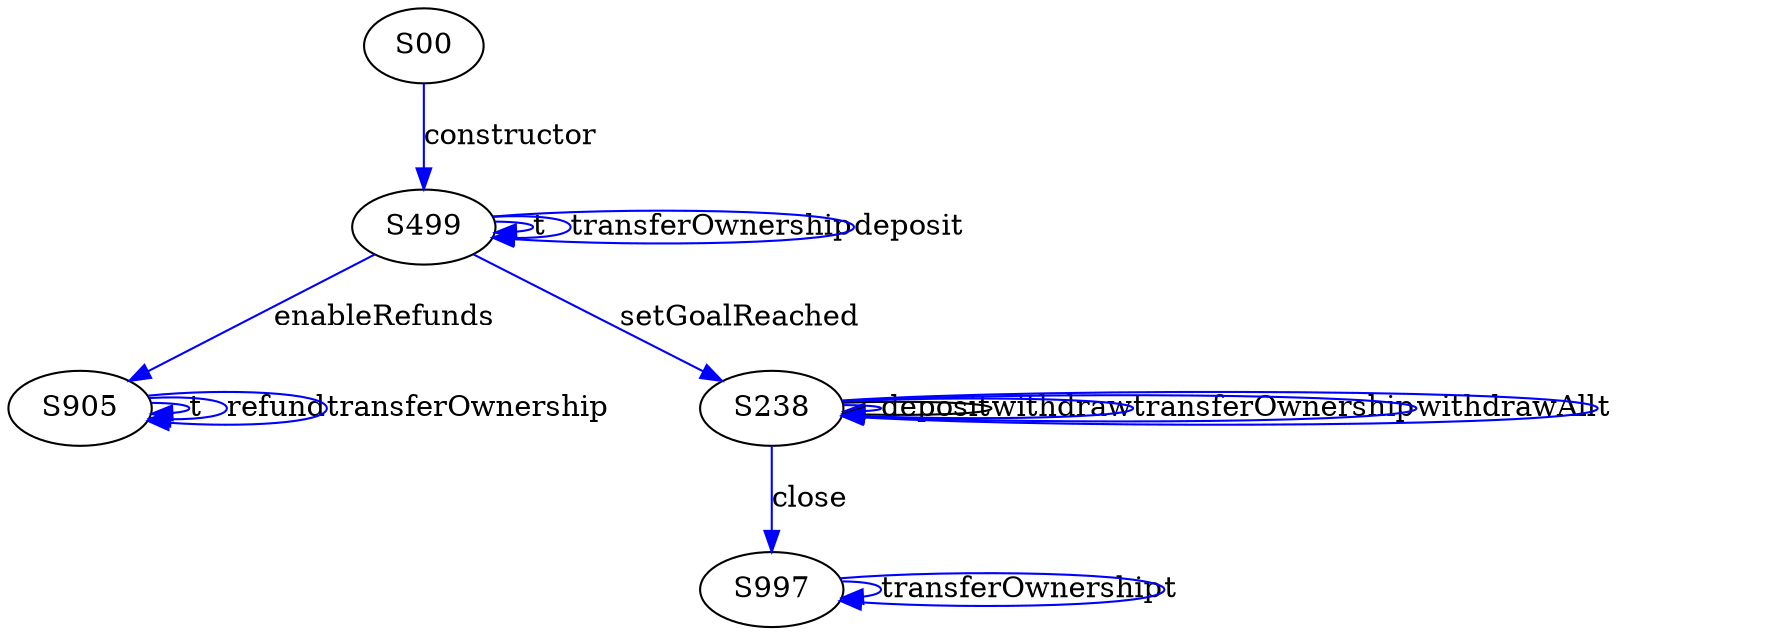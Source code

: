 digraph {

S997->S997 [label="transferOwnership", style="", color="blue"]
S905->S905 [label="t", style="", color="blue"]
S905->S905 [label="refund", style="", color="blue"]
S238->S238 [label="deposit", style="", color="blue"]
S499->S905 [label="enableRefunds", style="", color="blue"]
S238->S238 [label="withdraw", style="", color="black"]
S499->S499 [label="t", style="", color="blue"]
S997->S997 [label="t", style="", color="blue"]
S499->S499 [label="transferOwnership", style="", color="blue"]
S499->S238 [label="setGoalReached", style="", color="blue"]
S238->S238 [label="transferOwnership", style="", color="blue"]
S00->S499 [label="constructor", style="", color="blue"]
S238->S997 [label="close", style="", color="blue"]
S905->S905 [label="transferOwnership", style="", color="blue"]
S499->S499 [label="deposit", style="", color="blue"]
S238->S238 [label="withdrawAll", style="", color="blue"]
S238->S238 [label="t", style="", color="blue"]
}